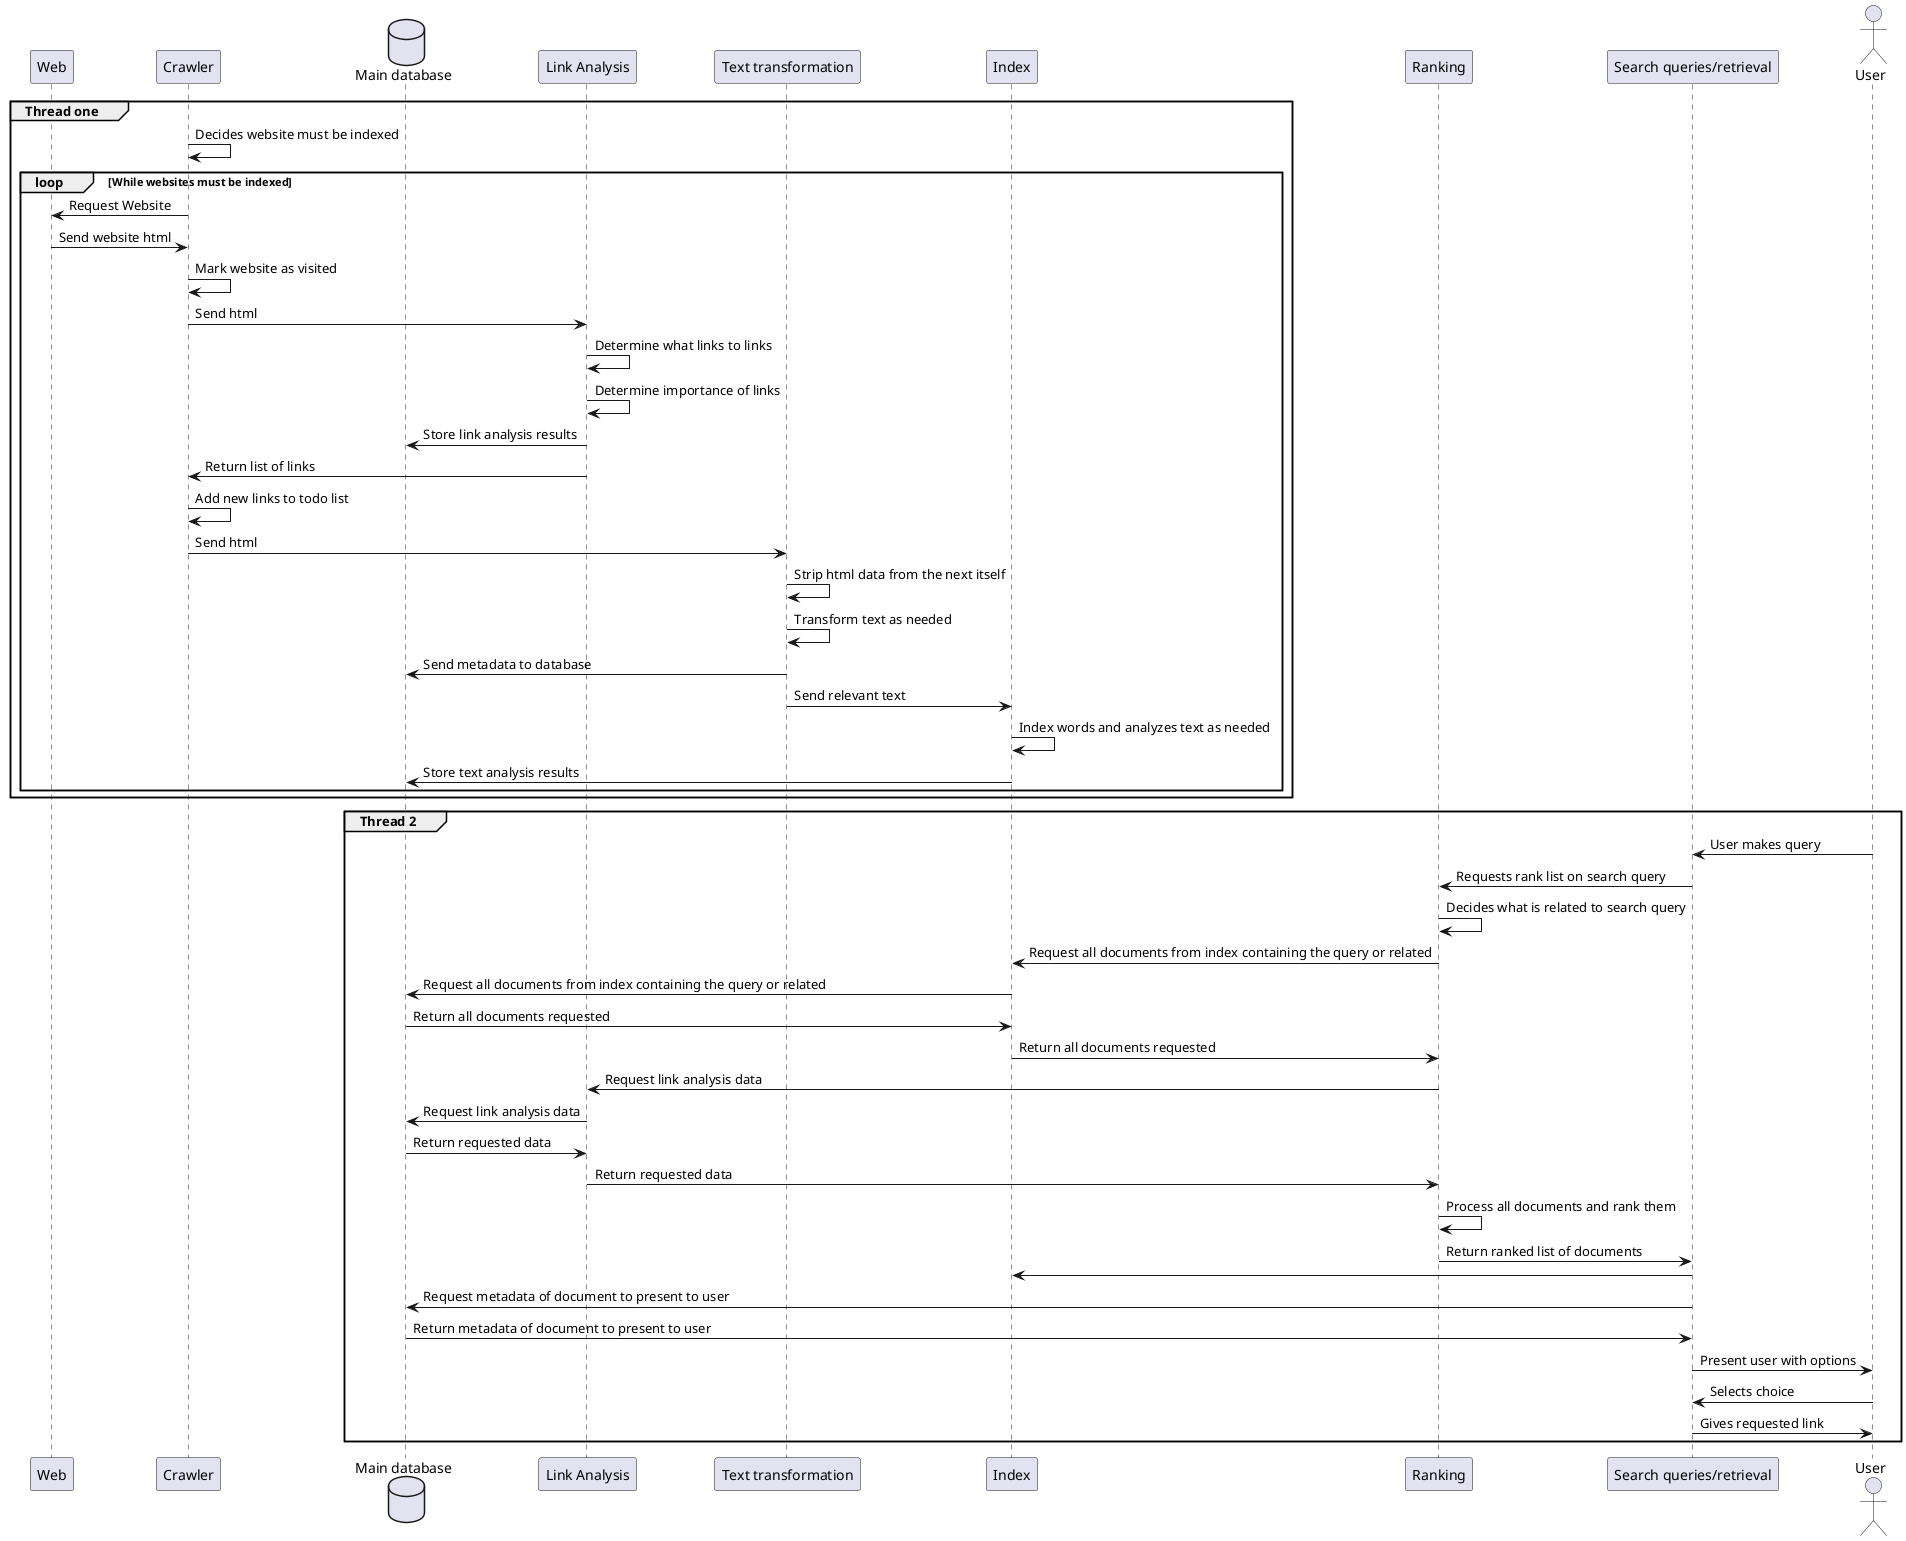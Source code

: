 @startuml

participant Web
participant Crawler
database "Main database"
participant "Link Analysis"
participant "Text transformation"
participant Index
participant Ranking
participant "Search queries/retrieval"
actor User

group Thread one
Crawler -> Crawler: Decides website must be indexed
loop While websites must be indexed
Crawler -> Web: Request Website
Web -> Crawler: Send website html
Crawler -> Crawler: Mark website as visited
Crawler -> "Link Analysis": Send html
"Link Analysis" -> "Link Analysis": Determine what links to links
"Link Analysis" -> "Link Analysis": Determine importance of links
"Link Analysis" -> "Main database": Store link analysis results
"Link Analysis" -> Crawler: Return list of links
Crawler -> Crawler: Add new links to todo list
Crawler -> "Text transformation": Send html
"Text transformation" -> "Text transformation": Strip html data from the next itself
"Text transformation" -> "Text transformation": Transform text as needed
"Text transformation" -> "Main database": Send metadata to database
"Text transformation" -> Index: Send relevant text
Index -> Index: Index words and analyzes text as needed
Index -> "Main database": Store text analysis results
end
end

Group Thread 2
User -> "Search queries/retrieval": User makes query
"Search queries/retrieval" -> Ranking: Requests rank list on search query
Ranking -> Ranking: Decides what is related to search query
Ranking -> Index: Request all documents from index containing the query or related
Index -> "Main database": Request all documents from index containing the query or related
"Main database" -> Index: Return all documents requested
Index -> Ranking: Return all documents requested
Ranking -> "Link Analysis": Request link analysis data
"Link Analysis" -> "Main database": Request link analysis data
"Main database" -> "Link Analysis": Return requested data
"Link Analysis" -> Ranking: Return requested data
Ranking -> Ranking: Process all documents and rank them
Ranking -> "Search queries/retrieval": Return ranked list of documents
"Search queries/retrieval" -> Index: 
"Search queries/retrieval" -> "Main database": Request metadata of document to present to user
"Main database" -> "Search queries/retrieval": Return metadata of document to present to user
"Search queries/retrieval" -> User: Present user with options
User -> "Search queries/retrieval": Selects choice
"Search queries/retrieval" -> User: Gives requested link
end
@enduml

